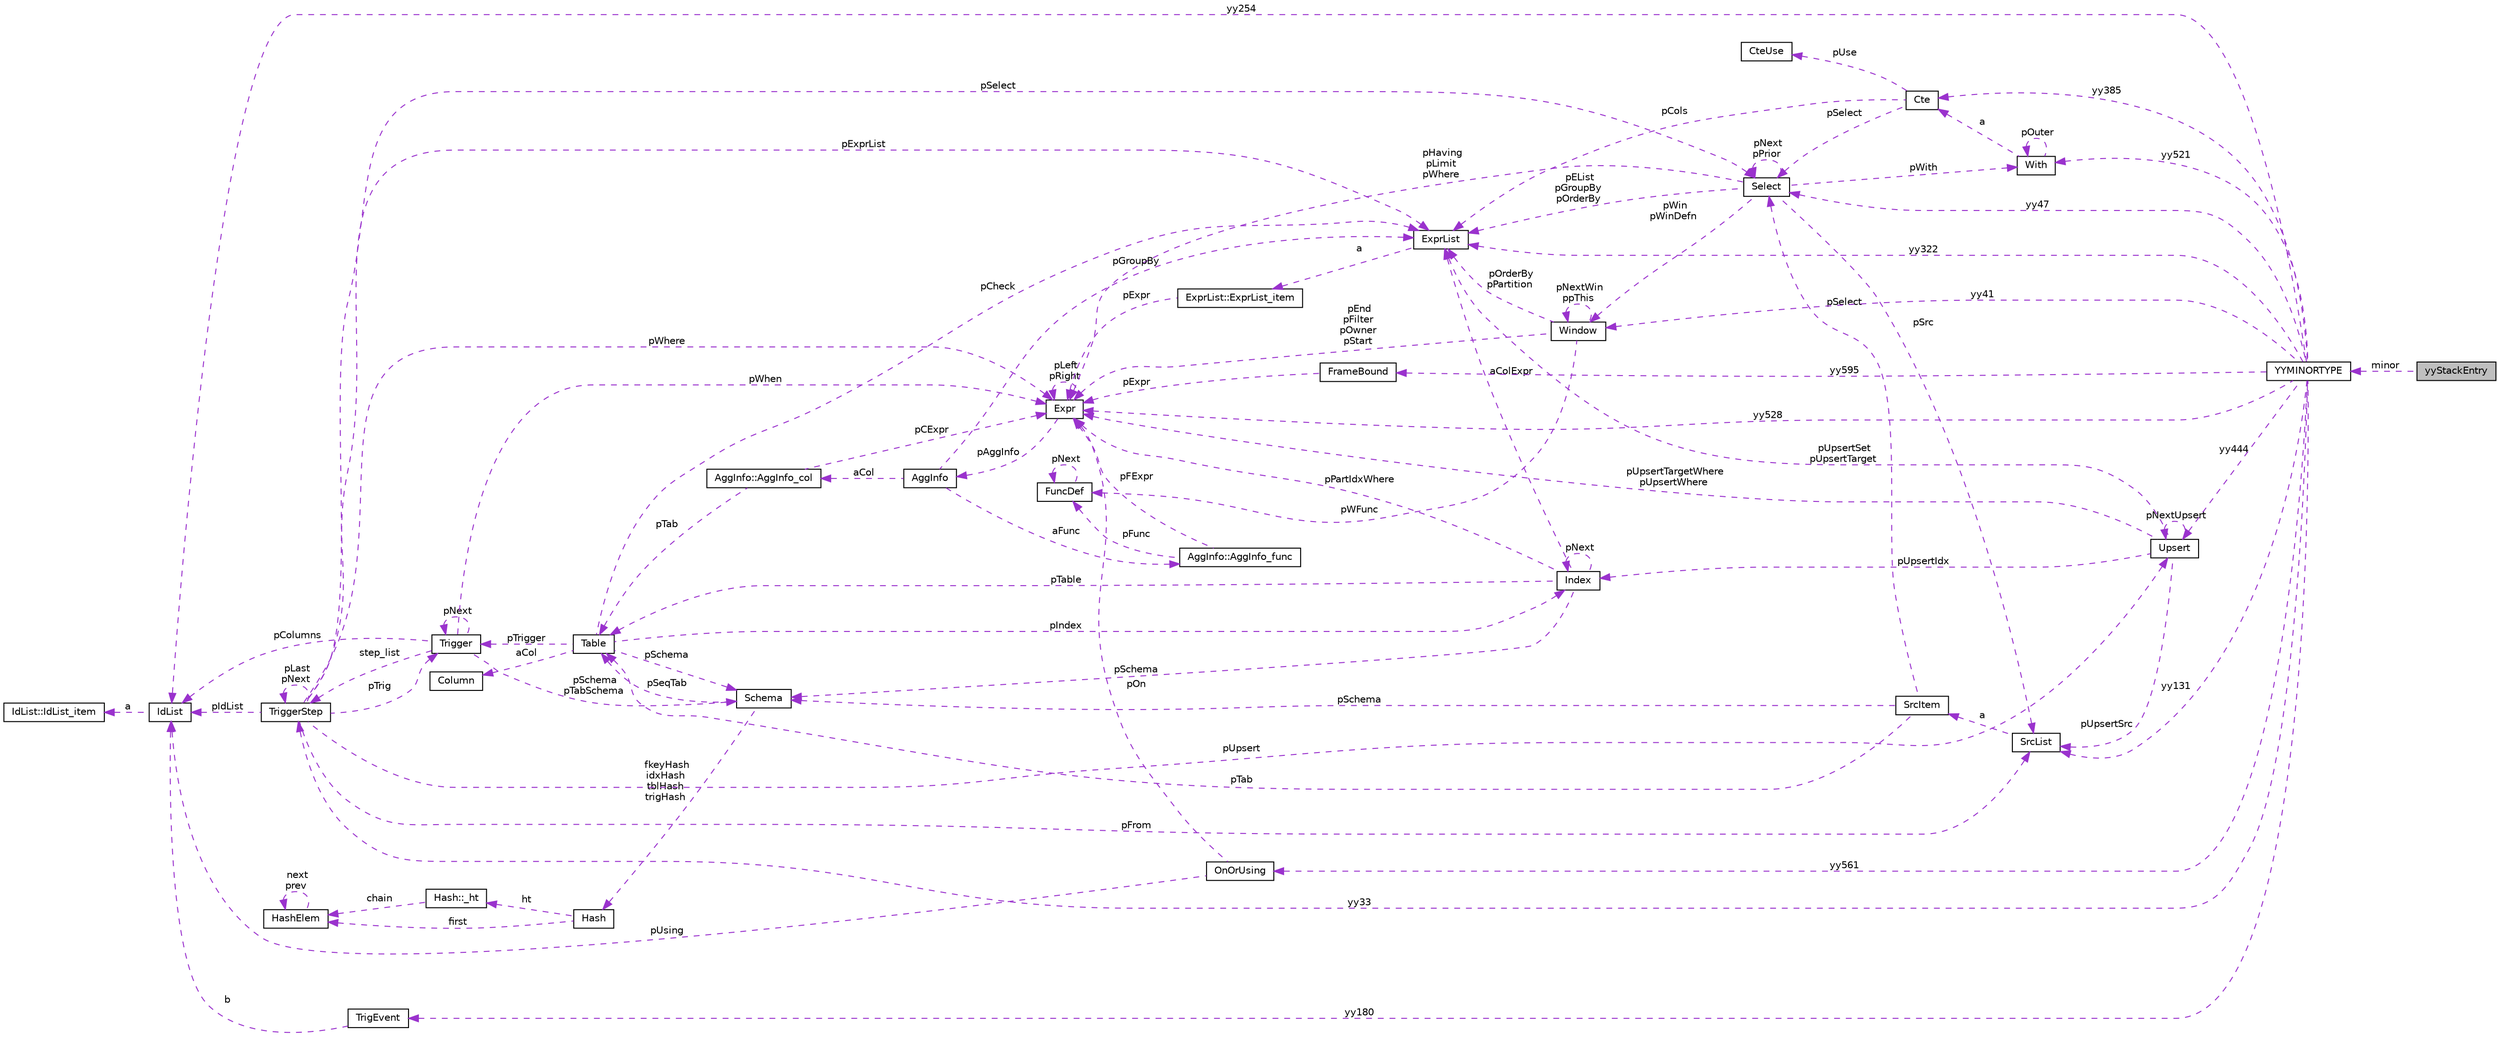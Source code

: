 digraph "yyStackEntry"
{
 // LATEX_PDF_SIZE
  edge [fontname="Helvetica",fontsize="10",labelfontname="Helvetica",labelfontsize="10"];
  node [fontname="Helvetica",fontsize="10",shape=record];
  rankdir="LR";
  Node1 [label="yyStackEntry",height=0.2,width=0.4,color="black", fillcolor="grey75", style="filled", fontcolor="black",tooltip=" "];
  Node2 -> Node1 [dir="back",color="darkorchid3",fontsize="10",style="dashed",label=" minor" ,fontname="Helvetica"];
  Node2 [label="YYMINORTYPE",height=0.2,width=0.4,color="black", fillcolor="white", style="filled",URL="$db/d1b/sqlite3_8c.html#dd/d62/unionYYMINORTYPE",tooltip=" "];
  Node3 -> Node2 [dir="back",color="darkorchid3",fontsize="10",style="dashed",label=" yy33" ,fontname="Helvetica"];
  Node3 [label="TriggerStep",height=0.2,width=0.4,color="black", fillcolor="white", style="filled",URL="$db/d1b/sqlite3_8c.html#d5/da5/structTriggerStep",tooltip=" "];
  Node4 -> Node3 [dir="back",color="darkorchid3",fontsize="10",style="dashed",label=" pTrig" ,fontname="Helvetica"];
  Node4 [label="Trigger",height=0.2,width=0.4,color="black", fillcolor="white", style="filled",URL="$db/d1b/sqlite3_8c.html#dc/d15/structTrigger",tooltip=" "];
  Node5 -> Node4 [dir="back",color="darkorchid3",fontsize="10",style="dashed",label=" pWhen" ,fontname="Helvetica"];
  Node5 [label="Expr",height=0.2,width=0.4,color="black", fillcolor="white", style="filled",URL="$db/d1b/sqlite3_8c.html#d4/dfb/structExpr",tooltip=" "];
  Node5 -> Node5 [dir="back",color="darkorchid3",fontsize="10",style="dashed",label=" pLeft\npRight" ,fontname="Helvetica"];
  Node6 -> Node5 [dir="back",color="darkorchid3",fontsize="10",style="dashed",label=" pAggInfo" ,fontname="Helvetica"];
  Node6 [label="AggInfo",height=0.2,width=0.4,color="black", fillcolor="white", style="filled",URL="$db/d1b/sqlite3_8c.html#d2/dc8/structAggInfo",tooltip=" "];
  Node7 -> Node6 [dir="back",color="darkorchid3",fontsize="10",style="dashed",label=" pGroupBy" ,fontname="Helvetica"];
  Node7 [label="ExprList",height=0.2,width=0.4,color="black", fillcolor="white", style="filled",URL="$db/d1b/sqlite3_8c.html#d5/d5c/structExprList",tooltip=" "];
  Node8 -> Node7 [dir="back",color="darkorchid3",fontsize="10",style="dashed",label=" a" ,fontname="Helvetica"];
  Node8 [label="ExprList::ExprList_item",height=0.2,width=0.4,color="black", fillcolor="white", style="filled",URL="$db/d1b/sqlite3_8c.html#d8/dae/structExprList_1_1ExprList__item",tooltip=" "];
  Node5 -> Node8 [dir="back",color="darkorchid3",fontsize="10",style="dashed",label=" pExpr" ,fontname="Helvetica"];
  Node9 -> Node6 [dir="back",color="darkorchid3",fontsize="10",style="dashed",label=" aCol" ,fontname="Helvetica"];
  Node9 [label="AggInfo::AggInfo_col",height=0.2,width=0.4,color="black", fillcolor="white", style="filled",URL="$db/d1b/sqlite3_8c.html#d6/d3a/structAggInfo_1_1AggInfo__col",tooltip=" "];
  Node10 -> Node9 [dir="back",color="darkorchid3",fontsize="10",style="dashed",label=" pTab" ,fontname="Helvetica"];
  Node10 [label="Table",height=0.2,width=0.4,color="black", fillcolor="white", style="filled",URL="$db/d1b/sqlite3_8c.html#dc/dcb/structTable",tooltip=" "];
  Node11 -> Node10 [dir="back",color="darkorchid3",fontsize="10",style="dashed",label=" aCol" ,fontname="Helvetica"];
  Node11 [label="Column",height=0.2,width=0.4,color="black", fillcolor="white", style="filled",URL="$db/d1b/sqlite3_8c.html#dc/dc1/structColumn",tooltip=" "];
  Node12 -> Node10 [dir="back",color="darkorchid3",fontsize="10",style="dashed",label=" pIndex" ,fontname="Helvetica"];
  Node12 [label="Index",height=0.2,width=0.4,color="black", fillcolor="white", style="filled",URL="$db/d1b/sqlite3_8c.html#df/d86/structIndex",tooltip=" "];
  Node10 -> Node12 [dir="back",color="darkorchid3",fontsize="10",style="dashed",label=" pTable" ,fontname="Helvetica"];
  Node12 -> Node12 [dir="back",color="darkorchid3",fontsize="10",style="dashed",label=" pNext" ,fontname="Helvetica"];
  Node13 -> Node12 [dir="back",color="darkorchid3",fontsize="10",style="dashed",label=" pSchema" ,fontname="Helvetica"];
  Node13 [label="Schema",height=0.2,width=0.4,color="black", fillcolor="white", style="filled",URL="$db/d1b/sqlite3_8c.html#d8/db0/structSchema",tooltip=" "];
  Node14 -> Node13 [dir="back",color="darkorchid3",fontsize="10",style="dashed",label=" fkeyHash\nidxHash\ntblHash\ntrigHash" ,fontname="Helvetica"];
  Node14 [label="Hash",height=0.2,width=0.4,color="black", fillcolor="white", style="filled",URL="$db/d1b/sqlite3_8c.html#d1/dbe/structHash",tooltip=" "];
  Node15 -> Node14 [dir="back",color="darkorchid3",fontsize="10",style="dashed",label=" first" ,fontname="Helvetica"];
  Node15 [label="HashElem",height=0.2,width=0.4,color="black", fillcolor="white", style="filled",URL="$db/d1b/sqlite3_8c.html#da/d21/structHashElem",tooltip=" "];
  Node15 -> Node15 [dir="back",color="darkorchid3",fontsize="10",style="dashed",label=" next\nprev" ,fontname="Helvetica"];
  Node16 -> Node14 [dir="back",color="darkorchid3",fontsize="10",style="dashed",label=" ht" ,fontname="Helvetica"];
  Node16 [label="Hash::_ht",height=0.2,width=0.4,color="black", fillcolor="white", style="filled",URL="$db/d1b/sqlite3_8c.html#d7/d1f/structHash_1_1__ht",tooltip=" "];
  Node15 -> Node16 [dir="back",color="darkorchid3",fontsize="10",style="dashed",label=" chain" ,fontname="Helvetica"];
  Node10 -> Node13 [dir="back",color="darkorchid3",fontsize="10",style="dashed",label=" pSeqTab" ,fontname="Helvetica"];
  Node5 -> Node12 [dir="back",color="darkorchid3",fontsize="10",style="dashed",label=" pPartIdxWhere" ,fontname="Helvetica"];
  Node7 -> Node12 [dir="back",color="darkorchid3",fontsize="10",style="dashed",label=" aColExpr" ,fontname="Helvetica"];
  Node7 -> Node10 [dir="back",color="darkorchid3",fontsize="10",style="dashed",label=" pCheck" ,fontname="Helvetica"];
  Node4 -> Node10 [dir="back",color="darkorchid3",fontsize="10",style="dashed",label=" pTrigger" ,fontname="Helvetica"];
  Node13 -> Node10 [dir="back",color="darkorchid3",fontsize="10",style="dashed",label=" pSchema" ,fontname="Helvetica"];
  Node5 -> Node9 [dir="back",color="darkorchid3",fontsize="10",style="dashed",label=" pCExpr" ,fontname="Helvetica"];
  Node17 -> Node6 [dir="back",color="darkorchid3",fontsize="10",style="dashed",label=" aFunc" ,fontname="Helvetica"];
  Node17 [label="AggInfo::AggInfo_func",height=0.2,width=0.4,color="black", fillcolor="white", style="filled",URL="$db/d1b/sqlite3_8c.html#d3/d2e/structAggInfo_1_1AggInfo__func",tooltip=" "];
  Node5 -> Node17 [dir="back",color="darkorchid3",fontsize="10",style="dashed",label=" pFExpr" ,fontname="Helvetica"];
  Node18 -> Node17 [dir="back",color="darkorchid3",fontsize="10",style="dashed",label=" pFunc" ,fontname="Helvetica"];
  Node18 [label="FuncDef",height=0.2,width=0.4,color="black", fillcolor="white", style="filled",URL="$d1/d3a/structFuncDef.html",tooltip=" "];
  Node18 -> Node18 [dir="back",color="darkorchid3",fontsize="10",style="dashed",label=" pNext" ,fontname="Helvetica"];
  Node19 -> Node4 [dir="back",color="darkorchid3",fontsize="10",style="dashed",label=" pColumns" ,fontname="Helvetica"];
  Node19 [label="IdList",height=0.2,width=0.4,color="black", fillcolor="white", style="filled",URL="$db/d1b/sqlite3_8c.html#da/d69/structIdList",tooltip=" "];
  Node20 -> Node19 [dir="back",color="darkorchid3",fontsize="10",style="dashed",label=" a" ,fontname="Helvetica"];
  Node20 [label="IdList::IdList_item",height=0.2,width=0.4,color="black", fillcolor="white", style="filled",URL="$db/d1b/sqlite3_8c.html#d4/dc3/structIdList_1_1IdList__item",tooltip=" "];
  Node13 -> Node4 [dir="back",color="darkorchid3",fontsize="10",style="dashed",label=" pSchema\npTabSchema" ,fontname="Helvetica"];
  Node3 -> Node4 [dir="back",color="darkorchid3",fontsize="10",style="dashed",label=" step_list" ,fontname="Helvetica"];
  Node4 -> Node4 [dir="back",color="darkorchid3",fontsize="10",style="dashed",label=" pNext" ,fontname="Helvetica"];
  Node21 -> Node3 [dir="back",color="darkorchid3",fontsize="10",style="dashed",label=" pSelect" ,fontname="Helvetica"];
  Node21 [label="Select",height=0.2,width=0.4,color="black", fillcolor="white", style="filled",URL="$db/d1b/sqlite3_8c.html#dd/d39/structSelect",tooltip=" "];
  Node7 -> Node21 [dir="back",color="darkorchid3",fontsize="10",style="dashed",label=" pEList\npGroupBy\npOrderBy" ,fontname="Helvetica"];
  Node22 -> Node21 [dir="back",color="darkorchid3",fontsize="10",style="dashed",label=" pSrc" ,fontname="Helvetica"];
  Node22 [label="SrcList",height=0.2,width=0.4,color="black", fillcolor="white", style="filled",URL="$db/d1b/sqlite3_8c.html#de/deb/structSrcList",tooltip=" "];
  Node23 -> Node22 [dir="back",color="darkorchid3",fontsize="10",style="dashed",label=" a" ,fontname="Helvetica"];
  Node23 [label="SrcItem",height=0.2,width=0.4,color="black", fillcolor="white", style="filled",URL="$db/d1b/sqlite3_8c.html#d0/d26/structSrcItem",tooltip=" "];
  Node13 -> Node23 [dir="back",color="darkorchid3",fontsize="10",style="dashed",label=" pSchema" ,fontname="Helvetica"];
  Node10 -> Node23 [dir="back",color="darkorchid3",fontsize="10",style="dashed",label=" pTab" ,fontname="Helvetica"];
  Node21 -> Node23 [dir="back",color="darkorchid3",fontsize="10",style="dashed",label=" pSelect" ,fontname="Helvetica"];
  Node5 -> Node21 [dir="back",color="darkorchid3",fontsize="10",style="dashed",label=" pHaving\npLimit\npWhere" ,fontname="Helvetica"];
  Node21 -> Node21 [dir="back",color="darkorchid3",fontsize="10",style="dashed",label=" pNext\npPrior" ,fontname="Helvetica"];
  Node24 -> Node21 [dir="back",color="darkorchid3",fontsize="10",style="dashed",label=" pWith" ,fontname="Helvetica"];
  Node24 [label="With",height=0.2,width=0.4,color="black", fillcolor="white", style="filled",URL="$db/d1b/sqlite3_8c.html#df/d70/structWith",tooltip=" "];
  Node24 -> Node24 [dir="back",color="darkorchid3",fontsize="10",style="dashed",label=" pOuter" ,fontname="Helvetica"];
  Node25 -> Node24 [dir="back",color="darkorchid3",fontsize="10",style="dashed",label=" a" ,fontname="Helvetica"];
  Node25 [label="Cte",height=0.2,width=0.4,color="black", fillcolor="white", style="filled",URL="$db/d1b/sqlite3_8c.html#da/dbd/structCte",tooltip=" "];
  Node7 -> Node25 [dir="back",color="darkorchid3",fontsize="10",style="dashed",label=" pCols" ,fontname="Helvetica"];
  Node21 -> Node25 [dir="back",color="darkorchid3",fontsize="10",style="dashed",label=" pSelect" ,fontname="Helvetica"];
  Node26 -> Node25 [dir="back",color="darkorchid3",fontsize="10",style="dashed",label=" pUse" ,fontname="Helvetica"];
  Node26 [label="CteUse",height=0.2,width=0.4,color="black", fillcolor="white", style="filled",URL="$db/d1b/sqlite3_8c.html#d1/d27/structCteUse",tooltip=" "];
  Node27 -> Node21 [dir="back",color="darkorchid3",fontsize="10",style="dashed",label=" pWin\npWinDefn" ,fontname="Helvetica"];
  Node27 [label="Window",height=0.2,width=0.4,color="black", fillcolor="white", style="filled",URL="$db/d1b/sqlite3_8c.html#d6/d08/structWindow",tooltip=" "];
  Node7 -> Node27 [dir="back",color="darkorchid3",fontsize="10",style="dashed",label=" pOrderBy\npPartition" ,fontname="Helvetica"];
  Node5 -> Node27 [dir="back",color="darkorchid3",fontsize="10",style="dashed",label=" pEnd\npFilter\npOwner\npStart" ,fontname="Helvetica"];
  Node27 -> Node27 [dir="back",color="darkorchid3",fontsize="10",style="dashed",label=" pNextWin\nppThis" ,fontname="Helvetica"];
  Node18 -> Node27 [dir="back",color="darkorchid3",fontsize="10",style="dashed",label=" pWFunc" ,fontname="Helvetica"];
  Node22 -> Node3 [dir="back",color="darkorchid3",fontsize="10",style="dashed",label=" pFrom" ,fontname="Helvetica"];
  Node5 -> Node3 [dir="back",color="darkorchid3",fontsize="10",style="dashed",label=" pWhere" ,fontname="Helvetica"];
  Node7 -> Node3 [dir="back",color="darkorchid3",fontsize="10",style="dashed",label=" pExprList" ,fontname="Helvetica"];
  Node19 -> Node3 [dir="back",color="darkorchid3",fontsize="10",style="dashed",label=" pIdList" ,fontname="Helvetica"];
  Node28 -> Node3 [dir="back",color="darkorchid3",fontsize="10",style="dashed",label=" pUpsert" ,fontname="Helvetica"];
  Node28 [label="Upsert",height=0.2,width=0.4,color="black", fillcolor="white", style="filled",URL="$db/d1b/sqlite3_8c.html#da/d8e/structUpsert",tooltip=" "];
  Node7 -> Node28 [dir="back",color="darkorchid3",fontsize="10",style="dashed",label=" pUpsertSet\npUpsertTarget" ,fontname="Helvetica"];
  Node5 -> Node28 [dir="back",color="darkorchid3",fontsize="10",style="dashed",label=" pUpsertTargetWhere\npUpsertWhere" ,fontname="Helvetica"];
  Node28 -> Node28 [dir="back",color="darkorchid3",fontsize="10",style="dashed",label=" pNextUpsert" ,fontname="Helvetica"];
  Node12 -> Node28 [dir="back",color="darkorchid3",fontsize="10",style="dashed",label=" pUpsertIdx" ,fontname="Helvetica"];
  Node22 -> Node28 [dir="back",color="darkorchid3",fontsize="10",style="dashed",label=" pUpsertSrc" ,fontname="Helvetica"];
  Node3 -> Node3 [dir="back",color="darkorchid3",fontsize="10",style="dashed",label=" pLast\npNext" ,fontname="Helvetica"];
  Node27 -> Node2 [dir="back",color="darkorchid3",fontsize="10",style="dashed",label=" yy41" ,fontname="Helvetica"];
  Node21 -> Node2 [dir="back",color="darkorchid3",fontsize="10",style="dashed",label=" yy47" ,fontname="Helvetica"];
  Node22 -> Node2 [dir="back",color="darkorchid3",fontsize="10",style="dashed",label=" yy131" ,fontname="Helvetica"];
  Node29 -> Node2 [dir="back",color="darkorchid3",fontsize="10",style="dashed",label=" yy180" ,fontname="Helvetica"];
  Node29 [label="TrigEvent",height=0.2,width=0.4,color="black", fillcolor="white", style="filled",URL="$db/d1b/sqlite3_8c.html#d1/d82/structTrigEvent",tooltip=" "];
  Node19 -> Node29 [dir="back",color="darkorchid3",fontsize="10",style="dashed",label=" b" ,fontname="Helvetica"];
  Node19 -> Node2 [dir="back",color="darkorchid3",fontsize="10",style="dashed",label=" yy254" ,fontname="Helvetica"];
  Node7 -> Node2 [dir="back",color="darkorchid3",fontsize="10",style="dashed",label=" yy322" ,fontname="Helvetica"];
  Node25 -> Node2 [dir="back",color="darkorchid3",fontsize="10",style="dashed",label=" yy385" ,fontname="Helvetica"];
  Node28 -> Node2 [dir="back",color="darkorchid3",fontsize="10",style="dashed",label=" yy444" ,fontname="Helvetica"];
  Node24 -> Node2 [dir="back",color="darkorchid3",fontsize="10",style="dashed",label=" yy521" ,fontname="Helvetica"];
  Node5 -> Node2 [dir="back",color="darkorchid3",fontsize="10",style="dashed",label=" yy528" ,fontname="Helvetica"];
  Node30 -> Node2 [dir="back",color="darkorchid3",fontsize="10",style="dashed",label=" yy561" ,fontname="Helvetica"];
  Node30 [label="OnOrUsing",height=0.2,width=0.4,color="black", fillcolor="white", style="filled",URL="$db/d1b/sqlite3_8c.html#df/d6c/structOnOrUsing",tooltip=" "];
  Node5 -> Node30 [dir="back",color="darkorchid3",fontsize="10",style="dashed",label=" pOn" ,fontname="Helvetica"];
  Node19 -> Node30 [dir="back",color="darkorchid3",fontsize="10",style="dashed",label=" pUsing" ,fontname="Helvetica"];
  Node31 -> Node2 [dir="back",color="darkorchid3",fontsize="10",style="dashed",label=" yy595" ,fontname="Helvetica"];
  Node31 [label="FrameBound",height=0.2,width=0.4,color="black", fillcolor="white", style="filled",URL="$db/d1b/sqlite3_8c.html#dd/d71/structFrameBound",tooltip=" "];
  Node5 -> Node31 [dir="back",color="darkorchid3",fontsize="10",style="dashed",label=" pExpr" ,fontname="Helvetica"];
}
